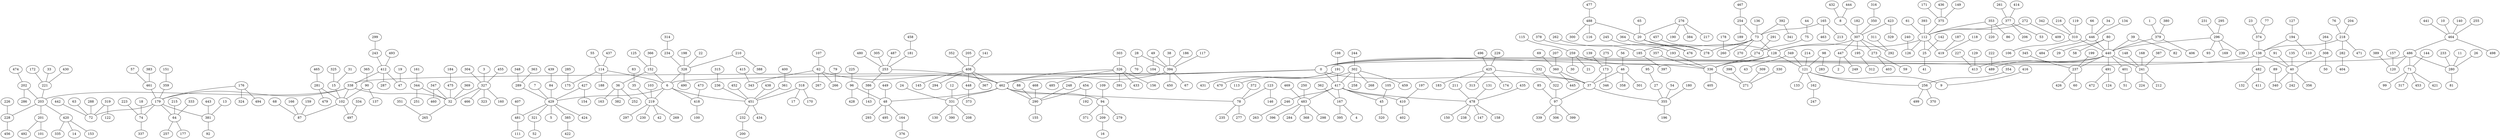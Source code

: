 graph BFS_grafoErdos_Renyi_500_2000  {
0;
338;
128;
6;
462;
417;
440;
138;
37;
486;
203;
412;
179;
102;
32;
20;
336;
73;
121;
307;
112;
429;
219;
152;
418;
114;
451;
328;
48;
331;
253;
290;
62;
94;
408;
326;
78;
394;
167;
246;
45;
483;
191;
478;
302;
410;
310;
489;
446;
237;
401;
80;
413;
39;
241;
379;
491;
296;
194;
374;
218;
482;
40;
425;
97;
46;
355;
360;
173;
120;
71;
280;
464;
202;
221;
201;
420;
228;
47;
243;
493;
287;
461;
72;
74;
359;
176;
64;
381;
15;
87;
497;
281;
90;
475;
347;
344;
265;
327;
369;
476;
488;
276;
65;
193;
271;
259;
274;
405;
357;
270;
278;
185;
254;
136;
260;
392;
165;
214;
349;
98;
133;
162;
256;
9;
292;
182;
273;
447;
350;
423;
8;
195;
393;
126;
25;
353;
419;
375;
377;
61;
272;
481;
321;
427;
5;
385;
289;
7;
84;
424;
297;
230;
42;
269;
103;
35;
125;
36;
366;
100;
473;
188;
55;
437;
175;
438;
361;
434;
232;
236;
452;
318;
490;
210;
22;
234;
198;
495;
96;
164;
449;
293;
390;
208;
24;
12;
130;
480;
386;
305;
487;
181;
468;
248;
88;
454;
155;
343;
266;
107;
267;
371;
109;
209;
279;
141;
367;
448;
352;
145;
205;
294;
433;
156;
485;
391;
303;
372;
123;
277;
235;
28;
450;
67;
117;
38;
186;
49;
395;
362;
4;
263;
320;
105;
298;
396;
284;
469;
250;
368;
108;
470;
431;
435;
211;
150;
238;
147;
158;
131;
268;
459;
113;
258;
244;
402;
197;
106;
216;
119;
342;
222;
34;
134;
484;
66;
426;
199;
60;
345;
51;
29;
58;
227;
129;
82;
387;
212;
224;
148;
168;
1;
380;
406;
124;
472;
239;
93;
231;
169;
295;
127;
110;
77;
23;
282;
471;
76;
204;
132;
411;
340;
91;
308;
135;
356;
242;
174;
496;
183;
229;
313;
306;
399;
85;
322;
339;
56;
358;
301;
180;
196;
27;
54;
445;
207;
69;
346;
275;
139;
389;
157;
99;
317;
144;
453;
421;
26;
233;
81;
11;
140;
498;
255;
441;
10;
286;
474;
430;
172;
33;
492;
101;
14;
153;
335;
226;
456;
19;
299;
57;
383;
288;
442;
63;
319;
223;
337;
18;
151;
324;
494;
215;
257;
333;
177;
443;
92;
13;
325;
31;
159;
68;
166;
334;
479;
465;
137;
365;
184;
460;
161;
251;
351;
160;
466;
455;
304;
3;
323;
262;
300;
116;
477;
217;
190;
384;
245;
330;
398;
309;
21;
30;
115;
75;
291;
364;
457;
397;
378;
189;
467;
178;
341;
463;
213;
43;
283;
247;
499;
354;
370;
416;
311;
59;
403;
249;
2;
316;
329;
444;
432;
312;
240;
41;
142;
220;
86;
187;
118;
436;
149;
171;
206;
53;
261;
414;
409;
111;
407;
52;
154;
422;
348;
363;
439;
83;
382;
252;
163;
285;
400;
200;
315;
17;
170;
388;
314;
225;
428;
376;
143;
458;
192;
415;
79;
16;
373;
146;
70;
104;
404;
89;
50;
264;
332;
95;
122;
44;
0 -- 338;
128 -- 0;
0 -- 6;
0 -- 462;
0 -- 417;
440 -- 0;
138 -- 0;
0 -- 37;
486 -- 0;
338 -- 203;
412 -- 338;
338 -- 179;
338 -- 102;
338 -- 32;
20 -- 128;
128 -- 336;
73 -- 128;
128 -- 121;
307 -- 128;
112 -- 128;
6 -- 429;
6 -- 219;
152 -- 6;
6 -- 418;
114 -- 6;
6 -- 451;
328 -- 6;
462 -- 48;
462 -- 331;
253 -- 462;
462 -- 290;
62 -- 462;
462 -- 94;
408 -- 462;
326 -- 462;
462 -- 78;
394 -- 462;
417 -- 167;
417 -- 246;
417 -- 45;
417 -- 483;
191 -- 417;
417 -- 478;
302 -- 417;
417 -- 410;
310 -- 440;
440 -- 489;
446 -- 440;
440 -- 237;
440 -- 401;
80 -- 440;
440 -- 413;
39 -- 440;
440 -- 241;
379 -- 440;
440 -- 491;
296 -- 440;
194 -- 138;
374 -- 138;
218 -- 138;
138 -- 482;
138 -- 40;
425 -- 37;
37 -- 97;
46 -- 37;
37 -- 355;
360 -- 37;
173 -- 37;
486 -- 120;
486 -- 71;
486 -- 280;
464 -- 486;
202 -- 203;
221 -- 203;
203 -- 201;
203 -- 420;
203 -- 228;
412 -- 47;
243 -- 412;
493 -- 412;
412 -- 287;
461 -- 179;
179 -- 72;
179 -- 74;
359 -- 179;
176 -- 179;
179 -- 64;
179 -- 381;
15 -- 102;
102 -- 87;
102 -- 497;
281 -- 102;
90 -- 102;
475 -- 32;
347 -- 32;
344 -- 32;
32 -- 265;
327 -- 32;
369 -- 32;
20 -- 476;
488 -- 20;
276 -- 20;
65 -- 20;
193 -- 336;
336 -- 271;
259 -- 336;
274 -- 336;
336 -- 405;
357 -- 336;
73 -- 270;
73 -- 278;
73 -- 185;
254 -- 73;
136 -- 73;
73 -- 260;
392 -- 73;
165 -- 73;
214 -- 121;
349 -- 121;
98 -- 121;
121 -- 133;
121 -- 162;
121 -- 256;
121 -- 9;
307 -- 292;
182 -- 307;
307 -- 273;
307 -- 447;
350 -- 307;
423 -- 307;
8 -- 307;
307 -- 195;
393 -- 112;
112 -- 126;
112 -- 25;
353 -- 112;
112 -- 419;
375 -- 112;
377 -- 112;
61 -- 112;
272 -- 112;
429 -- 481;
429 -- 321;
427 -- 429;
429 -- 5;
429 -- 385;
289 -- 429;
7 -- 429;
84 -- 429;
429 -- 424;
219 -- 297;
219 -- 230;
219 -- 42;
219 -- 269;
103 -- 219;
35 -- 219;
125 -- 152;
152 -- 36;
366 -- 152;
418 -- 100;
473 -- 418;
114 -- 188;
55 -- 114;
437 -- 114;
114 -- 175;
438 -- 451;
361 -- 451;
451 -- 434;
451 -- 232;
236 -- 451;
452 -- 451;
318 -- 451;
328 -- 490;
210 -- 328;
22 -- 328;
234 -- 328;
198 -- 328;
48 -- 495;
96 -- 48;
48 -- 164;
449 -- 48;
48 -- 293;
331 -- 390;
331 -- 208;
24 -- 331;
12 -- 331;
331 -- 130;
480 -- 253;
253 -- 386;
305 -- 253;
487 -- 253;
181 -- 253;
468 -- 290;
248 -- 290;
88 -- 290;
454 -- 290;
290 -- 155;
62 -- 343;
62 -- 266;
107 -- 62;
62 -- 267;
94 -- 371;
109 -- 94;
94 -- 209;
94 -- 279;
141 -- 408;
408 -- 367;
408 -- 448;
352 -- 408;
408 -- 145;
205 -- 408;
408 -- 294;
326 -- 433;
326 -- 156;
326 -- 485;
326 -- 391;
303 -- 326;
372 -- 78;
123 -- 78;
78 -- 277;
78 -- 235;
28 -- 394;
394 -- 450;
394 -- 67;
117 -- 394;
38 -- 394;
186 -- 394;
49 -- 394;
167 -- 395;
362 -- 167;
167 -- 4;
246 -- 263;
45 -- 320;
105 -- 45;
483 -- 298;
483 -- 396;
483 -- 284;
469 -- 483;
250 -- 483;
483 -- 368;
108 -- 191;
191 -- 470;
191 -- 431;
435 -- 478;
211 -- 478;
478 -- 150;
478 -- 238;
478 -- 147;
478 -- 158;
131 -- 478;
302 -- 268;
302 -- 459;
302 -- 113;
302 -- 258;
244 -- 302;
410 -- 402;
197 -- 410;
310 -- 106;
216 -- 310;
119 -- 310;
342 -- 310;
222 -- 489;
34 -- 446;
134 -- 446;
446 -- 484;
66 -- 446;
237 -- 426;
199 -- 237;
237 -- 60;
345 -- 237;
401 -- 51;
80 -- 29;
80 -- 58;
227 -- 413;
129 -- 413;
39 -- 82;
387 -- 241;
241 -- 212;
241 -- 224;
148 -- 241;
168 -- 241;
1 -- 379;
380 -- 379;
379 -- 406;
491 -- 124;
491 -- 472;
296 -- 239;
296 -- 93;
231 -- 296;
296 -- 169;
295 -- 296;
127 -- 194;
194 -- 110;
77 -- 374;
23 -- 374;
218 -- 282;
218 -- 471;
76 -- 218;
204 -- 218;
482 -- 132;
482 -- 411;
40 -- 340;
91 -- 40;
308 -- 40;
135 -- 40;
40 -- 356;
40 -- 242;
425 -- 174;
496 -- 425;
425 -- 183;
229 -- 425;
425 -- 313;
97 -- 306;
97 -- 399;
85 -- 97;
322 -- 97;
97 -- 339;
56 -- 46;
46 -- 358;
46 -- 301;
180 -- 355;
355 -- 196;
27 -- 355;
54 -- 355;
360 -- 445;
207 -- 360;
69 -- 360;
173 -- 346;
275 -- 173;
139 -- 173;
389 -- 120;
157 -- 120;
71 -- 99;
71 -- 317;
144 -- 71;
71 -- 453;
71 -- 421;
26 -- 280;
233 -- 280;
280 -- 81;
11 -- 280;
140 -- 464;
464 -- 498;
255 -- 464;
441 -- 464;
10 -- 464;
202 -- 286;
474 -- 202;
430 -- 221;
172 -- 221;
33 -- 221;
201 -- 492;
201 -- 101;
420 -- 14;
420 -- 153;
420 -- 335;
226 -- 228;
228 -- 456;
19 -- 47;
299 -- 243;
57 -- 461;
383 -- 461;
288 -- 72;
442 -- 72;
63 -- 72;
319 -- 72;
223 -- 74;
74 -- 337;
18 -- 74;
151 -- 359;
176 -- 324;
176 -- 494;
215 -- 64;
64 -- 257;
333 -- 64;
64 -- 177;
443 -- 381;
381 -- 92;
13 -- 381;
325 -- 15;
31 -- 15;
159 -- 87;
68 -- 87;
166 -- 87;
334 -- 497;
281 -- 479;
465 -- 281;
90 -- 137;
365 -- 90;
184 -- 475;
347 -- 460;
161 -- 344;
344 -- 251;
351 -- 265;
327 -- 160;
327 -- 466;
455 -- 327;
304 -- 327;
3 -- 327;
327 -- 323;
262 -- 476;
488 -- 300;
488 -- 116;
477 -- 488;
276 -- 217;
276 -- 190;
276 -- 384;
245 -- 193;
330 -- 271;
398 -- 271;
309 -- 271;
259 -- 21;
259 -- 30;
115 -- 259;
75 -- 274;
291 -- 274;
364 -- 278;
457 -- 278;
185 -- 397;
378 -- 185;
254 -- 189;
467 -- 254;
178 -- 260;
392 -- 341;
165 -- 463;
165 -- 213;
349 -- 43;
98 -- 283;
162 -- 247;
256 -- 499;
354 -- 256;
256 -- 370;
416 -- 9;
311 -- 292;
273 -- 59;
273 -- 403;
447 -- 249;
447 -- 2;
316 -- 350;
423 -- 329;
444 -- 8;
432 -- 8;
195 -- 312;
240 -- 126;
25 -- 41;
142 -- 25;
353 -- 220;
353 -- 86;
187 -- 419;
118 -- 419;
436 -- 375;
149 -- 375;
171 -- 375;
377 -- 206;
377 -- 53;
261 -- 377;
414 -- 377;
272 -- 409;
481 -- 111;
407 -- 481;
321 -- 52;
427 -- 154;
385 -- 422;
348 -- 289;
363 -- 289;
439 -- 84;
83 -- 35;
36 -- 382;
36 -- 252;
36 -- 163;
285 -- 175;
400 -- 361;
232 -- 200;
315 -- 236;
318 -- 17;
318 -- 170;
210 -- 388;
314 -- 234;
225 -- 96;
96 -- 428;
164 -- 376;
386 -- 143;
458 -- 181;
454 -- 192;
415 -- 343;
79 -- 266;
209 -- 16;
448 -- 373;
123 -- 146;
28 -- 70;
49 -- 104;
282 -- 404;
89 -- 340;
308 -- 50;
264 -- 308;
332 -- 322;
95 -- 27;
319 -- 122;
44 -- 75;
}